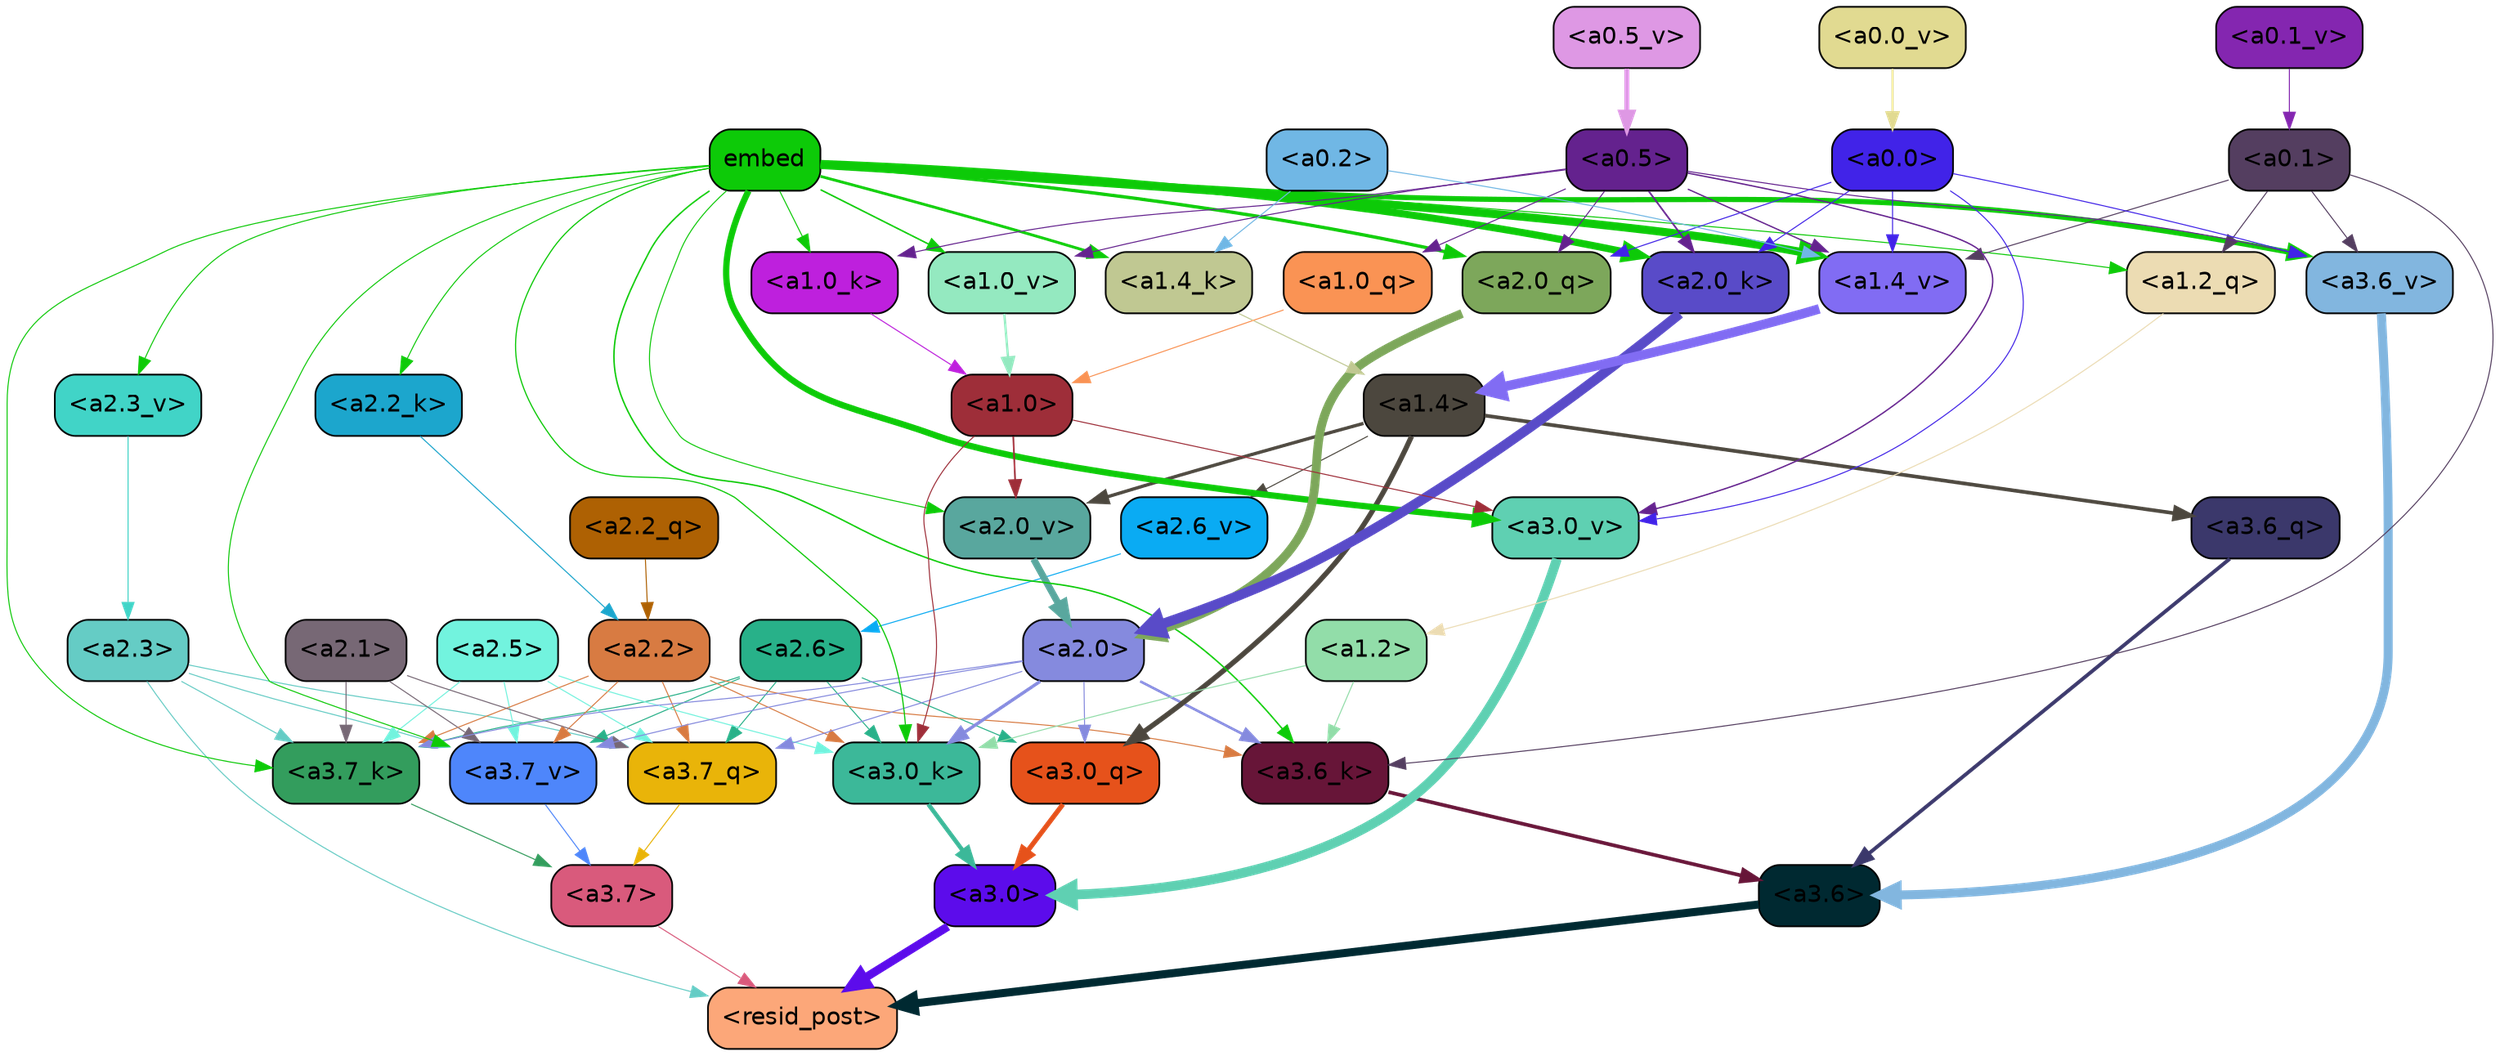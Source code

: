 strict digraph "" {
	graph [bgcolor=transparent,
		layout=dot,
		overlap=false,
		splines=true
	];
	"<a3.7>"	[color=black,
		fillcolor="#d95a7c",
		fontname=Helvetica,
		shape=box,
		style="filled, rounded"];
	"<resid_post>"	[color=black,
		fillcolor="#fca779",
		fontname=Helvetica,
		shape=box,
		style="filled, rounded"];
	"<a3.7>" -> "<resid_post>"	[color="#d95a7c",
		penwidth=0.6];
	"<a3.6>"	[color=black,
		fillcolor="#002931",
		fontname=Helvetica,
		shape=box,
		style="filled, rounded"];
	"<a3.6>" -> "<resid_post>"	[color="#002931",
		penwidth=4.7534414529800415];
	"<a3.0>"	[color=black,
		fillcolor="#5c0ceb",
		fontname=Helvetica,
		shape=box,
		style="filled, rounded"];
	"<a3.0>" -> "<resid_post>"	[color="#5c0ceb",
		penwidth=4.898576855659485];
	"<a2.3>"	[color=black,
		fillcolor="#65ccc5",
		fontname=Helvetica,
		shape=box,
		style="filled, rounded"];
	"<a2.3>" -> "<resid_post>"	[color="#65ccc5",
		penwidth=0.6];
	"<a3.7_q>"	[color=black,
		fillcolor="#e9b409",
		fontname=Helvetica,
		shape=box,
		style="filled, rounded"];
	"<a2.3>" -> "<a3.7_q>"	[color="#65ccc5",
		penwidth=0.6];
	"<a3.7_k>"	[color=black,
		fillcolor="#339d5d",
		fontname=Helvetica,
		shape=box,
		style="filled, rounded"];
	"<a2.3>" -> "<a3.7_k>"	[color="#65ccc5",
		penwidth=0.6];
	"<a3.7_v>"	[color=black,
		fillcolor="#4e86fb",
		fontname=Helvetica,
		shape=box,
		style="filled, rounded"];
	"<a2.3>" -> "<a3.7_v>"	[color="#65ccc5",
		penwidth=0.6];
	"<a3.7_q>" -> "<a3.7>"	[color="#e9b409",
		penwidth=0.6];
	"<a3.6_q>"	[color=black,
		fillcolor="#3b386b",
		fontname=Helvetica,
		shape=box,
		style="filled, rounded"];
	"<a3.6_q>" -> "<a3.6>"	[color="#3b386b",
		penwidth=2.160832464694977];
	"<a3.0_q>"	[color=black,
		fillcolor="#e6521b",
		fontname=Helvetica,
		shape=box,
		style="filled, rounded"];
	"<a3.0_q>" -> "<a3.0>"	[color="#e6521b",
		penwidth=2.870753765106201];
	"<a3.7_k>" -> "<a3.7>"	[color="#339d5d",
		penwidth=0.6];
	"<a3.6_k>"	[color=black,
		fillcolor="#671538",
		fontname=Helvetica,
		shape=box,
		style="filled, rounded"];
	"<a3.6_k>" -> "<a3.6>"	[color="#671538",
		penwidth=2.13908451795578];
	"<a3.0_k>"	[color=black,
		fillcolor="#3cb899",
		fontname=Helvetica,
		shape=box,
		style="filled, rounded"];
	"<a3.0_k>" -> "<a3.0>"	[color="#3cb899",
		penwidth=2.520303964614868];
	"<a3.7_v>" -> "<a3.7>"	[color="#4e86fb",
		penwidth=0.6];
	"<a3.6_v>"	[color=black,
		fillcolor="#82b6df",
		fontname=Helvetica,
		shape=box,
		style="filled, rounded"];
	"<a3.6_v>" -> "<a3.6>"	[color="#82b6df",
		penwidth=5.297133803367615];
	"<a3.0_v>"	[color=black,
		fillcolor="#5fd0b2",
		fontname=Helvetica,
		shape=box,
		style="filled, rounded"];
	"<a3.0_v>" -> "<a3.0>"	[color="#5fd0b2",
		penwidth=5.680712580680847];
	"<a2.6>"	[color=black,
		fillcolor="#28b189",
		fontname=Helvetica,
		shape=box,
		style="filled, rounded"];
	"<a2.6>" -> "<a3.7_q>"	[color="#28b189",
		penwidth=0.6];
	"<a2.6>" -> "<a3.0_q>"	[color="#28b189",
		penwidth=0.6];
	"<a2.6>" -> "<a3.7_k>"	[color="#28b189",
		penwidth=0.6];
	"<a2.6>" -> "<a3.0_k>"	[color="#28b189",
		penwidth=0.6];
	"<a2.6>" -> "<a3.7_v>"	[color="#28b189",
		penwidth=0.6];
	"<a2.5>"	[color=black,
		fillcolor="#72f3de",
		fontname=Helvetica,
		shape=box,
		style="filled, rounded"];
	"<a2.5>" -> "<a3.7_q>"	[color="#72f3de",
		penwidth=0.6];
	"<a2.5>" -> "<a3.7_k>"	[color="#72f3de",
		penwidth=0.6];
	"<a2.5>" -> "<a3.0_k>"	[color="#72f3de",
		penwidth=0.6];
	"<a2.5>" -> "<a3.7_v>"	[color="#72f3de",
		penwidth=0.6];
	"<a2.2>"	[color=black,
		fillcolor="#d87b42",
		fontname=Helvetica,
		shape=box,
		style="filled, rounded"];
	"<a2.2>" -> "<a3.7_q>"	[color="#d87b42",
		penwidth=0.6];
	"<a2.2>" -> "<a3.7_k>"	[color="#d87b42",
		penwidth=0.6];
	"<a2.2>" -> "<a3.6_k>"	[color="#d87b42",
		penwidth=0.6];
	"<a2.2>" -> "<a3.0_k>"	[color="#d87b42",
		penwidth=0.6];
	"<a2.2>" -> "<a3.7_v>"	[color="#d87b42",
		penwidth=0.6];
	"<a2.1>"	[color=black,
		fillcolor="#776875",
		fontname=Helvetica,
		shape=box,
		style="filled, rounded"];
	"<a2.1>" -> "<a3.7_q>"	[color="#776875",
		penwidth=0.6];
	"<a2.1>" -> "<a3.7_k>"	[color="#776875",
		penwidth=0.6];
	"<a2.1>" -> "<a3.7_v>"	[color="#776875",
		penwidth=0.6];
	"<a2.0>"	[color=black,
		fillcolor="#858ade",
		fontname=Helvetica,
		shape=box,
		style="filled, rounded"];
	"<a2.0>" -> "<a3.7_q>"	[color="#858ade",
		penwidth=0.6];
	"<a2.0>" -> "<a3.0_q>"	[color="#858ade",
		penwidth=0.6];
	"<a2.0>" -> "<a3.7_k>"	[color="#858ade",
		penwidth=0.6];
	"<a2.0>" -> "<a3.6_k>"	[color="#858ade",
		penwidth=1.4784413101151586];
	"<a2.0>" -> "<a3.0_k>"	[color="#858ade",
		penwidth=1.8858084231615067];
	"<a2.0>" -> "<a3.7_v>"	[color="#858ade",
		penwidth=0.6];
	"<a1.4>"	[color=black,
		fillcolor="#4c473e",
		fontname=Helvetica,
		shape=box,
		style="filled, rounded"];
	"<a1.4>" -> "<a3.6_q>"	[color="#4c473e",
		penwidth=2.149975523352623];
	"<a1.4>" -> "<a3.0_q>"	[color="#4c473e",
		penwidth=3.0018038749694824];
	"<a2.6_v>"	[color=black,
		fillcolor="#0aabf3",
		fontname=Helvetica,
		shape=box,
		style="filled, rounded"];
	"<a1.4>" -> "<a2.6_v>"	[color="#4c473e",
		penwidth=0.6];
	"<a2.0_v>"	[color=black,
		fillcolor="#59a79e",
		fontname=Helvetica,
		shape=box,
		style="filled, rounded"];
	"<a1.4>" -> "<a2.0_v>"	[color="#4c473e",
		penwidth=1.925402581691742];
	embed	[color=black,
		fillcolor="#0dca08",
		fontname=Helvetica,
		shape=box,
		style="filled, rounded"];
	embed -> "<a3.7_k>"	[color="#0dca08",
		penwidth=0.6];
	embed -> "<a3.6_k>"	[color="#0dca08",
		penwidth=0.8552796393632889];
	embed -> "<a3.0_k>"	[color="#0dca08",
		penwidth=0.691851794719696];
	embed -> "<a3.7_v>"	[color="#0dca08",
		penwidth=0.6];
	embed -> "<a3.6_v>"	[color="#0dca08",
		penwidth=3.067279100418091];
	embed -> "<a3.0_v>"	[color="#0dca08",
		penwidth=3.6927278637886047];
	"<a2.0_q>"	[color=black,
		fillcolor="#7da75b",
		fontname=Helvetica,
		shape=box,
		style="filled, rounded"];
	embed -> "<a2.0_q>"	[color="#0dca08",
		penwidth=1.944248914718628];
	"<a2.2_k>"	[color=black,
		fillcolor="#1ca6cd",
		fontname=Helvetica,
		shape=box,
		style="filled, rounded"];
	embed -> "<a2.2_k>"	[color="#0dca08",
		penwidth=0.6];
	"<a2.0_k>"	[color=black,
		fillcolor="#594bc8",
		fontname=Helvetica,
		shape=box,
		style="filled, rounded"];
	embed -> "<a2.0_k>"	[color="#0dca08",
		penwidth=4.198909968137741];
	"<a2.3_v>"	[color=black,
		fillcolor="#41d4c7",
		fontname=Helvetica,
		shape=box,
		style="filled, rounded"];
	embed -> "<a2.3_v>"	[color="#0dca08",
		penwidth=0.6];
	embed -> "<a2.0_v>"	[color="#0dca08",
		penwidth=0.6];
	"<a1.2_q>"	[color=black,
		fillcolor="#ecdcb3",
		fontname=Helvetica,
		shape=box,
		style="filled, rounded"];
	embed -> "<a1.2_q>"	[color="#0dca08",
		penwidth=0.6];
	"<a1.4_k>"	[color=black,
		fillcolor="#c0c892",
		fontname=Helvetica,
		shape=box,
		style="filled, rounded"];
	embed -> "<a1.4_k>"	[color="#0dca08",
		penwidth=1.6299549341201782];
	"<a1.0_k>"	[color=black,
		fillcolor="#be20dd",
		fontname=Helvetica,
		shape=box,
		style="filled, rounded"];
	embed -> "<a1.0_k>"	[color="#0dca08",
		penwidth=0.6];
	"<a1.4_v>"	[color=black,
		fillcolor="#816cf3",
		fontname=Helvetica,
		shape=box,
		style="filled, rounded"];
	embed -> "<a1.4_v>"	[color="#0dca08",
		penwidth=4.780120432376862];
	"<a1.0_v>"	[color=black,
		fillcolor="#94e9c0",
		fontname=Helvetica,
		shape=box,
		style="filled, rounded"];
	embed -> "<a1.0_v>"	[color="#0dca08",
		penwidth=0.8886437299661338];
	"<a1.2>"	[color=black,
		fillcolor="#92dda9",
		fontname=Helvetica,
		shape=box,
		style="filled, rounded"];
	"<a1.2>" -> "<a3.6_k>"	[color="#92dda9",
		penwidth=0.6];
	"<a1.2>" -> "<a3.0_k>"	[color="#92dda9",
		penwidth=0.6];
	"<a0.1>"	[color=black,
		fillcolor="#543e60",
		fontname=Helvetica,
		shape=box,
		style="filled, rounded"];
	"<a0.1>" -> "<a3.6_k>"	[color="#543e60",
		penwidth=0.6];
	"<a0.1>" -> "<a3.6_v>"	[color="#543e60",
		penwidth=0.6];
	"<a0.1>" -> "<a1.2_q>"	[color="#543e60",
		penwidth=0.6];
	"<a0.1>" -> "<a1.4_v>"	[color="#543e60",
		penwidth=0.6];
	"<a1.0>"	[color=black,
		fillcolor="#9e2e39",
		fontname=Helvetica,
		shape=box,
		style="filled, rounded"];
	"<a1.0>" -> "<a3.0_k>"	[color="#9e2e39",
		penwidth=0.6];
	"<a1.0>" -> "<a3.0_v>"	[color="#9e2e39",
		penwidth=0.6];
	"<a1.0>" -> "<a2.0_v>"	[color="#9e2e39",
		penwidth=0.9920598268508911];
	"<a0.5>"	[color=black,
		fillcolor="#64228e",
		fontname=Helvetica,
		shape=box,
		style="filled, rounded"];
	"<a0.5>" -> "<a3.6_v>"	[color="#64228e",
		penwidth=0.6];
	"<a0.5>" -> "<a3.0_v>"	[color="#64228e",
		penwidth=0.8028683364391327];
	"<a0.5>" -> "<a2.0_q>"	[color="#64228e",
		penwidth=0.6];
	"<a0.5>" -> "<a2.0_k>"	[color="#64228e",
		penwidth=0.9883035719394684];
	"<a1.0_q>"	[color=black,
		fillcolor="#fa9354",
		fontname=Helvetica,
		shape=box,
		style="filled, rounded"];
	"<a0.5>" -> "<a1.0_q>"	[color="#64228e",
		penwidth=0.6];
	"<a0.5>" -> "<a1.0_k>"	[color="#64228e",
		penwidth=0.6];
	"<a0.5>" -> "<a1.4_v>"	[color="#64228e",
		penwidth=0.7686666250228882];
	"<a0.5>" -> "<a1.0_v>"	[color="#64228e",
		penwidth=0.6];
	"<a0.0>"	[color=black,
		fillcolor="#4123e8",
		fontname=Helvetica,
		shape=box,
		style="filled, rounded"];
	"<a0.0>" -> "<a3.6_v>"	[color="#4123e8",
		penwidth=0.6];
	"<a0.0>" -> "<a3.0_v>"	[color="#4123e8",
		penwidth=0.6];
	"<a0.0>" -> "<a2.0_q>"	[color="#4123e8",
		penwidth=0.6];
	"<a0.0>" -> "<a2.0_k>"	[color="#4123e8",
		penwidth=0.6];
	"<a0.0>" -> "<a1.4_v>"	[color="#4123e8",
		penwidth=0.6];
	"<a2.2_q>"	[color=black,
		fillcolor="#ae6103",
		fontname=Helvetica,
		shape=box,
		style="filled, rounded"];
	"<a2.2_q>" -> "<a2.2>"	[color="#ae6103",
		penwidth=0.6];
	"<a2.0_q>" -> "<a2.0>"	[color="#7da75b",
		penwidth=5.1847569942474365];
	"<a2.2_k>" -> "<a2.2>"	[color="#1ca6cd",
		penwidth=0.6149471998214722];
	"<a2.0_k>" -> "<a2.0>"	[color="#594bc8",
		penwidth=5.773491740226746];
	"<a2.6_v>" -> "<a2.6>"	[color="#0aabf3",
		penwidth=0.6];
	"<a2.3_v>" -> "<a2.3>"	[color="#41d4c7",
		penwidth=0.6];
	"<a2.0_v>" -> "<a2.0>"	[color="#59a79e",
		penwidth=3.9731863737106323];
	"<a1.2_q>" -> "<a1.2>"	[color="#ecdcb3",
		penwidth=0.6];
	"<a1.0_q>" -> "<a1.0>"	[color="#fa9354",
		penwidth=0.6];
	"<a1.4_k>" -> "<a1.4>"	[color="#c0c892",
		penwidth=0.6];
	"<a1.0_k>" -> "<a1.0>"	[color="#be20dd",
		penwidth=0.6];
	"<a1.4_v>" -> "<a1.4>"	[color="#816cf3",
		penwidth=5.565408229827881];
	"<a1.0_v>" -> "<a1.0>"	[color="#94e9c0",
		penwidth=1.3358666002750397];
	"<a0.2>"	[color=black,
		fillcolor="#70b7e5",
		fontname=Helvetica,
		shape=box,
		style="filled, rounded"];
	"<a0.2>" -> "<a1.4_k>"	[color="#70b7e5",
		penwidth=0.6];
	"<a0.2>" -> "<a1.4_v>"	[color="#70b7e5",
		penwidth=0.6];
	"<a0.5_v>"	[color=black,
		fillcolor="#de98e4",
		fontname=Helvetica,
		shape=box,
		style="filled, rounded"];
	"<a0.5_v>" -> "<a0.5>"	[color="#de98e4",
		penwidth=2.9294926524162292];
	"<a0.1_v>"	[color=black,
		fillcolor="#8426b0",
		fontname=Helvetica,
		shape=box,
		style="filled, rounded"];
	"<a0.1_v>" -> "<a0.1>"	[color="#8426b0",
		penwidth=0.6];
	"<a0.0_v>"	[color=black,
		fillcolor="#e1da91",
		fontname=Helvetica,
		shape=box,
		style="filled, rounded"];
	"<a0.0_v>" -> "<a0.0>"	[color="#e1da91",
		penwidth=1.2382320165634155];
}
